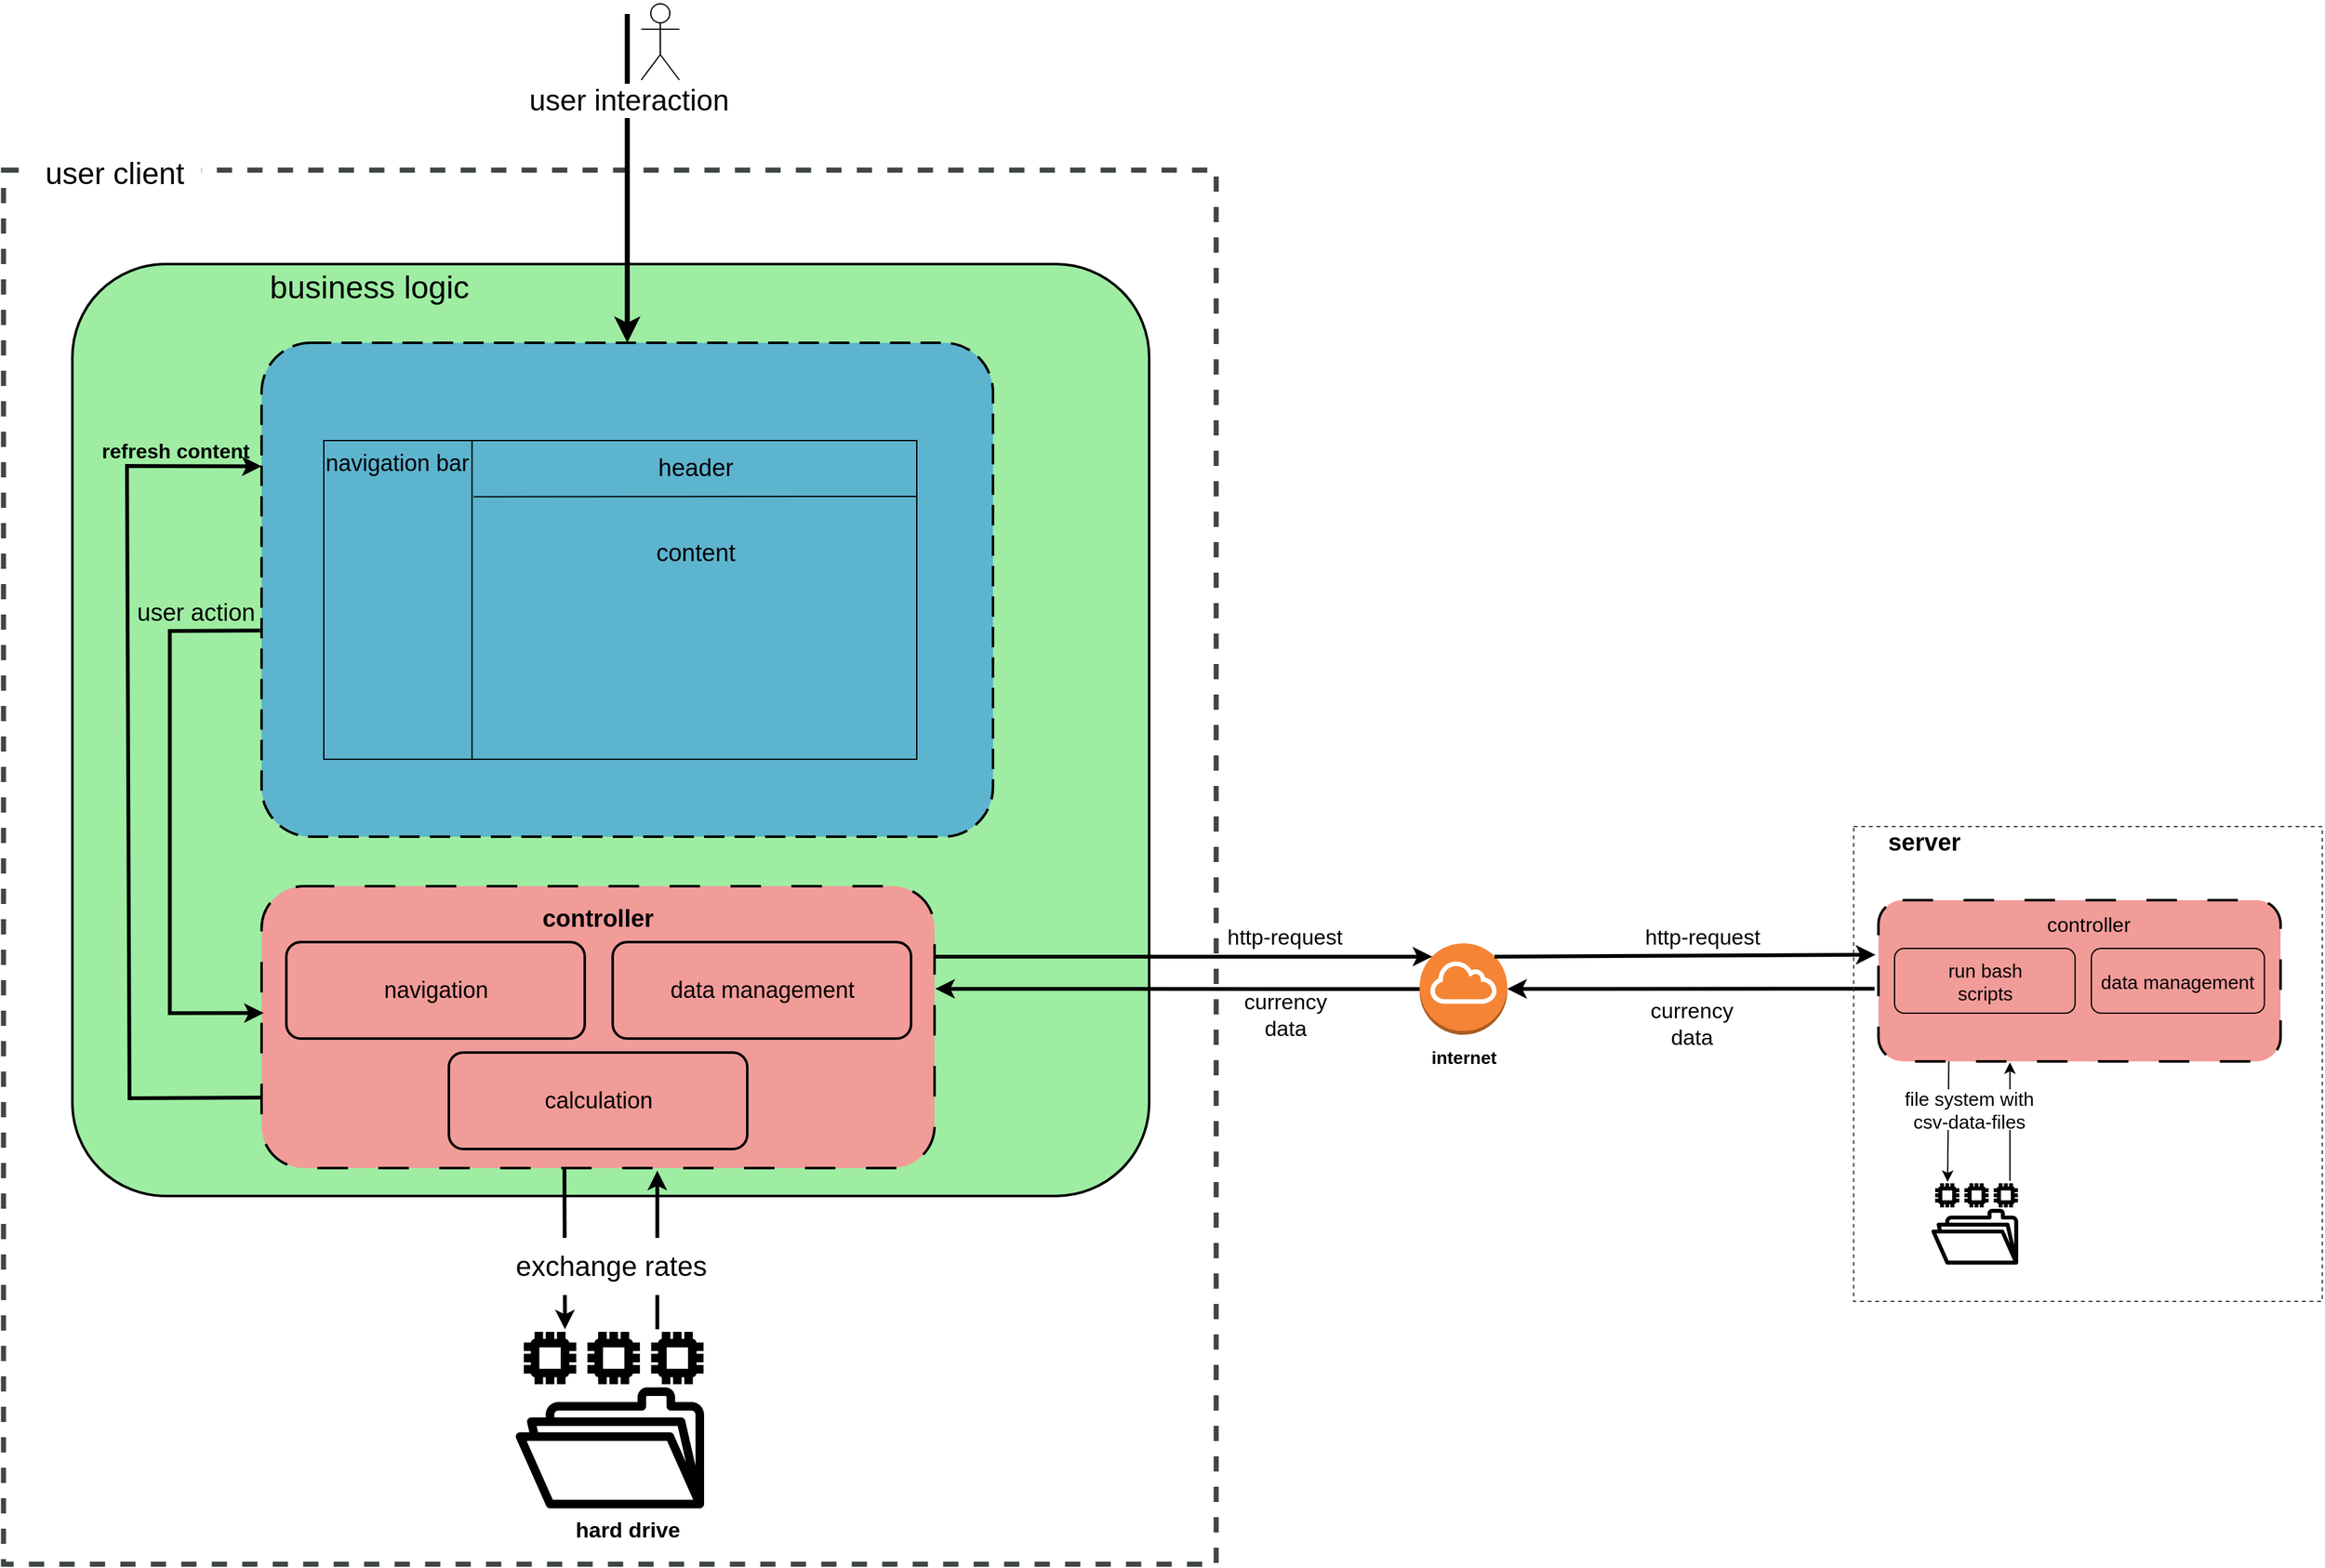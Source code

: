 <mxfile version="23.1.5" type="device">
  <diagram name="Seite-1" id="kk1gKKuR4G4Bx_sYt_mi">
    <mxGraphModel dx="3668" dy="1964" grid="0" gridSize="10" guides="1" tooltips="1" connect="1" arrows="1" fold="1" page="0" pageScale="1" pageWidth="827" pageHeight="1169" math="0" shadow="0">
      <root>
        <mxCell id="0" />
        <mxCell id="1" parent="0" />
        <mxCell id="d1ppOq63fAV8sQG7V2ex-4" value="" style="outlineConnect=0;gradientColor=none;html=1;whiteSpace=wrap;fontSize=12;fontStyle=0;strokeColor=#404547;fillColor=none;verticalAlign=top;align=center;fontColor=#879196;dashed=1;spacingTop=3;strokeWidth=4;perimeterSpacing=1;" parent="1" vertex="1">
          <mxGeometry x="-472.24" y="-251" width="955" height="1098" as="geometry" />
        </mxCell>
        <mxCell id="d1ppOq63fAV8sQG7V2ex-8" value="" style="rounded=1;arcSize=10;dashed=0;fillColor=#9eeda3;gradientColor=none;strokeWidth=2;labelBackgroundColor=default;fontColor=default;perimeterSpacing=0;" parent="1" vertex="1">
          <mxGeometry x="-418" y="-177" width="848" height="734" as="geometry" />
        </mxCell>
        <mxCell id="VSt-C1f33TeDTXHxQqLN-4" value="" style="endArrow=classic;html=1;rounded=0;exitX=0.45;exitY=0.994;exitDx=0;exitDy=0;exitPerimeter=0;entryX=0.262;entryY=-0.014;entryDx=0;entryDy=0;entryPerimeter=0;strokeWidth=3;" edge="1" parent="1" source="d1ppOq63fAV8sQG7V2ex-47" target="d1ppOq63fAV8sQG7V2ex-68">
          <mxGeometry width="50" height="50" relative="1" as="geometry">
            <mxPoint x="-687" y="668" as="sourcePoint" />
            <mxPoint x="-637" y="618" as="targetPoint" />
          </mxGeometry>
        </mxCell>
        <mxCell id="VSt-C1f33TeDTXHxQqLN-5" value="" style="endArrow=classic;html=1;rounded=0;entryX=0.588;entryY=1.009;entryDx=0;entryDy=0;entryPerimeter=0;exitX=0.752;exitY=-0.014;exitDx=0;exitDy=0;exitPerimeter=0;strokeWidth=3;" edge="1" parent="1" source="d1ppOq63fAV8sQG7V2ex-68" target="d1ppOq63fAV8sQG7V2ex-47">
          <mxGeometry width="50" height="50" relative="1" as="geometry">
            <mxPoint x="-149" y="750" as="sourcePoint" />
            <mxPoint x="-99" y="700" as="targetPoint" />
          </mxGeometry>
        </mxCell>
        <mxCell id="d1ppOq63fAV8sQG7V2ex-27" value="" style="group;rounded=1;labelBackgroundColor=#0000FF;" parent="1" vertex="1" connectable="0">
          <mxGeometry x="-269" y="-115" width="576" height="389" as="geometry" />
        </mxCell>
        <mxCell id="d1ppOq63fAV8sQG7V2ex-26" value="&lt;font style=&quot;font-size: 18px;&quot;&gt;&lt;b&gt;View&lt;/b&gt;&lt;/font&gt;" style="text;html=1;align=center;verticalAlign=middle;whiteSpace=wrap;rounded=0;fontSize=16;" parent="d1ppOq63fAV8sQG7V2ex-27" vertex="1">
          <mxGeometry x="244.692" y="10.15" width="86.617" height="41.329" as="geometry" />
        </mxCell>
        <mxCell id="d1ppOq63fAV8sQG7V2ex-25" value="" style="rounded=1;arcSize=10;dashed=1;strokeColor=#000000;fillColor=#5DB4CF;gradientColor=none;dashPattern=8 4;strokeWidth=2;labelBackgroundColor=#3DCBFF;" parent="d1ppOq63fAV8sQG7V2ex-27" vertex="1">
          <mxGeometry width="576.0" height="389.0" as="geometry" />
        </mxCell>
        <mxCell id="d1ppOq63fAV8sQG7V2ex-34" value="" style="rounded=0;whiteSpace=wrap;html=1;labelBackgroundColor=#050505;fillColor=none;" parent="d1ppOq63fAV8sQG7V2ex-27" vertex="1">
          <mxGeometry x="49" y="77" width="467" height="251" as="geometry" />
        </mxCell>
        <mxCell id="d1ppOq63fAV8sQG7V2ex-36" value="&lt;font style=&quot;font-size: 19px;&quot;&gt;header&lt;/font&gt;" style="text;html=1;align=center;verticalAlign=middle;whiteSpace=wrap;rounded=0;fontSize=16;" parent="d1ppOq63fAV8sQG7V2ex-27" vertex="1">
          <mxGeometry x="312" y="84" width="60" height="30" as="geometry" />
        </mxCell>
        <mxCell id="d1ppOq63fAV8sQG7V2ex-37" value="" style="endArrow=none;html=1;rounded=0;fontSize=12;startSize=8;endSize=8;exitX=0.25;exitY=1;exitDx=0;exitDy=0;entryX=0.25;entryY=0;entryDx=0;entryDy=0;" parent="d1ppOq63fAV8sQG7V2ex-27" source="d1ppOq63fAV8sQG7V2ex-34" target="d1ppOq63fAV8sQG7V2ex-34" edge="1">
          <mxGeometry width="50" height="50" relative="1" as="geometry">
            <mxPoint x="146" y="220" as="sourcePoint" />
            <mxPoint x="165.75" y="128.0" as="targetPoint" />
          </mxGeometry>
        </mxCell>
        <mxCell id="d1ppOq63fAV8sQG7V2ex-38" value="&lt;font style=&quot;font-size: 18px;&quot;&gt;navigation bar&lt;/font&gt;" style="text;html=1;align=center;verticalAlign=middle;whiteSpace=wrap;rounded=0;fontSize=16;" parent="d1ppOq63fAV8sQG7V2ex-27" vertex="1">
          <mxGeometry x="49" y="80" width="116" height="30" as="geometry" />
        </mxCell>
        <mxCell id="d1ppOq63fAV8sQG7V2ex-39" style="edgeStyle=none;curved=1;rounded=0;orthogonalLoop=1;jettySize=auto;html=1;exitX=0.5;exitY=1;exitDx=0;exitDy=0;fontSize=12;startSize=8;endSize=8;" parent="d1ppOq63fAV8sQG7V2ex-27" source="d1ppOq63fAV8sQG7V2ex-38" target="d1ppOq63fAV8sQG7V2ex-38" edge="1">
          <mxGeometry relative="1" as="geometry" />
        </mxCell>
        <mxCell id="d1ppOq63fAV8sQG7V2ex-43" value="" style="endArrow=none;html=1;rounded=0;fontSize=12;startSize=8;endSize=8;exitX=1;exitY=0.25;exitDx=0;exitDy=0;" parent="d1ppOq63fAV8sQG7V2ex-27" edge="1">
          <mxGeometry width="50" height="50" relative="1" as="geometry">
            <mxPoint x="516.0" y="121" as="sourcePoint" />
            <mxPoint x="167" y="121.25" as="targetPoint" />
          </mxGeometry>
        </mxCell>
        <mxCell id="d1ppOq63fAV8sQG7V2ex-46" value="&lt;font style=&quot;font-size: 19px;&quot;&gt;content&lt;/font&gt;" style="text;html=1;align=center;verticalAlign=middle;whiteSpace=wrap;rounded=0;" parent="d1ppOq63fAV8sQG7V2ex-27" vertex="1">
          <mxGeometry x="312" y="151" width="60" height="30" as="geometry" />
        </mxCell>
        <mxCell id="d1ppOq63fAV8sQG7V2ex-12" value="" style="shape=image;html=1;verticalAlign=top;verticalLabelPosition=bottom;labelBackgroundColor=none;imageAspect=0;aspect=fixed;image=https://cdn3.iconfinder.com/data/icons/brands-pack/240/android-128.png;imageBackground=none;fontColor=#E6E6E6;" parent="1" vertex="1">
          <mxGeometry x="-346.998" y="-208.998" width="81.463" height="81.463" as="geometry" />
        </mxCell>
        <mxCell id="d1ppOq63fAV8sQG7V2ex-5" value="&lt;font style=&quot;font-size: 24px;&quot;&gt;user client&lt;/font&gt;" style="text;html=1;align=center;verticalAlign=middle;whiteSpace=wrap;rounded=0;fontSize=16;fillColor=default;" parent="1" vertex="1">
          <mxGeometry x="-453" y="-267" width="136.53" height="37.91" as="geometry" />
        </mxCell>
        <mxCell id="d1ppOq63fAV8sQG7V2ex-45" value="&lt;font style=&quot;font-size: 25px;&quot;&gt;business logic&lt;/font&gt;" style="text;html=1;align=center;verticalAlign=middle;whiteSpace=wrap;rounded=0;" parent="1" vertex="1">
          <mxGeometry x="-265.54" y="-175.0" width="164" height="30" as="geometry" />
        </mxCell>
        <mxCell id="d1ppOq63fAV8sQG7V2ex-22" value="" style="endArrow=classic;html=1;rounded=0;fontSize=19;startSize=8;endSize=8;entryX=0.5;entryY=0;entryDx=0;entryDy=0;strokeWidth=4;" parent="1" target="d1ppOq63fAV8sQG7V2ex-25" edge="1">
          <mxGeometry width="50" height="50" relative="1" as="geometry">
            <mxPoint x="19" y="-374" as="sourcePoint" />
            <mxPoint x="-17" y="-382" as="targetPoint" />
          </mxGeometry>
        </mxCell>
        <mxCell id="d1ppOq63fAV8sQG7V2ex-31" value="&lt;font style=&quot;font-size: 23px;&quot;&gt;user interaction&lt;/font&gt;" style="edgeLabel;html=1;align=center;verticalAlign=middle;resizable=0;points=[];fontSize=12;" parent="d1ppOq63fAV8sQG7V2ex-22" vertex="1" connectable="0">
          <mxGeometry x="-0.473" y="1" relative="1" as="geometry">
            <mxPoint as="offset" />
          </mxGeometry>
        </mxCell>
        <mxCell id="d1ppOq63fAV8sQG7V2ex-50" value="" style="group" parent="1" vertex="1" connectable="0">
          <mxGeometry x="-269" y="313" width="530" height="222" as="geometry" />
        </mxCell>
        <mxCell id="d1ppOq63fAV8sQG7V2ex-47" value="" style="rounded=1;whiteSpace=wrap;html=1;fillColor=#F19C99;dashed=1;dashPattern=12 12;strokeWidth=2;" parent="d1ppOq63fAV8sQG7V2ex-50" vertex="1">
          <mxGeometry width="530" height="222" as="geometry" />
        </mxCell>
        <mxCell id="d1ppOq63fAV8sQG7V2ex-48" value="&lt;font size=&quot;1&quot;&gt;&lt;b style=&quot;font-size: 19px;&quot;&gt;controller&lt;/b&gt;&lt;/font&gt;" style="text;html=1;align=center;verticalAlign=middle;whiteSpace=wrap;rounded=0;" parent="d1ppOq63fAV8sQG7V2ex-50" vertex="1">
          <mxGeometry x="235" y="11" width="60" height="30" as="geometry" />
        </mxCell>
        <mxCell id="d1ppOq63fAV8sQG7V2ex-51" value="navigation" style="rounded=1;whiteSpace=wrap;html=1;fillColor=none;strokeWidth=2;fontSize=18;" parent="d1ppOq63fAV8sQG7V2ex-50" vertex="1">
          <mxGeometry x="19.5" y="44" width="235" height="76" as="geometry" />
        </mxCell>
        <mxCell id="d1ppOq63fAV8sQG7V2ex-52" value="data management" style="rounded=1;whiteSpace=wrap;html=1;fillColor=none;strokeWidth=2;fontSize=18;" parent="d1ppOq63fAV8sQG7V2ex-50" vertex="1">
          <mxGeometry x="276.5" y="44" width="235" height="76" as="geometry" />
        </mxCell>
        <mxCell id="d1ppOq63fAV8sQG7V2ex-53" value="calculation" style="rounded=1;whiteSpace=wrap;html=1;fillColor=none;strokeWidth=2;fontSize=18;" parent="d1ppOq63fAV8sQG7V2ex-50" vertex="1">
          <mxGeometry x="147.5" y="131" width="235" height="76" as="geometry" />
        </mxCell>
        <mxCell id="d1ppOq63fAV8sQG7V2ex-55" value="" style="endArrow=classic;html=1;rounded=0;exitX=0;exitY=0.75;exitDx=0;exitDy=0;entryX=0;entryY=0.25;entryDx=0;entryDy=0;fontSize=17;strokeWidth=3;" parent="1" source="d1ppOq63fAV8sQG7V2ex-47" target="d1ppOq63fAV8sQG7V2ex-25" edge="1">
          <mxGeometry width="50" height="50" relative="1" as="geometry">
            <mxPoint x="-353" y="68" as="sourcePoint" />
            <mxPoint x="-303" y="18" as="targetPoint" />
            <Array as="points">
              <mxPoint x="-373" y="480" />
              <mxPoint x="-375" y="-18" />
            </Array>
          </mxGeometry>
        </mxCell>
        <mxCell id="d1ppOq63fAV8sQG7V2ex-66" value="&lt;font size=&quot;1&quot;&gt;&lt;b style=&quot;font-size: 16px;&quot;&gt;refresh content&lt;/b&gt;&lt;/font&gt;" style="edgeLabel;html=1;align=center;verticalAlign=middle;resizable=0;points=[];labelBackgroundColor=none;" parent="d1ppOq63fAV8sQG7V2ex-55" vertex="1" connectable="0">
          <mxGeometry x="0.846" relative="1" as="geometry">
            <mxPoint x="-14" y="-12" as="offset" />
          </mxGeometry>
        </mxCell>
        <mxCell id="d1ppOq63fAV8sQG7V2ex-56" value="" style="endArrow=classic;html=1;rounded=0;exitX=-0.005;exitY=0.724;exitDx=0;exitDy=0;entryX=0;entryY=0.45;entryDx=0;entryDy=0;entryPerimeter=0;strokeWidth=3;exitPerimeter=0;" parent="1" edge="1">
          <mxGeometry width="50" height="50" relative="1" as="geometry">
            <mxPoint x="-270.15" y="111.636" as="sourcePoint" />
            <mxPoint x="-267.27" y="412.9" as="targetPoint" />
            <Array as="points">
              <mxPoint x="-341.27" y="112" />
              <mxPoint x="-341.27" y="413" />
            </Array>
          </mxGeometry>
        </mxCell>
        <mxCell id="d1ppOq63fAV8sQG7V2ex-67" value="&lt;font style=&quot;font-size: 19px;&quot;&gt;user action&lt;/font&gt;" style="text;html=1;align=center;verticalAlign=middle;whiteSpace=wrap;rounded=0;" parent="1" vertex="1">
          <mxGeometry x="-372" y="83" width="103" height="30" as="geometry" />
        </mxCell>
        <mxCell id="d1ppOq63fAV8sQG7V2ex-68" value="" style="sketch=0;outlineConnect=0;fontColor=#232F3E;gradientColor=none;fillColor=#000000;strokeColor=none;dashed=0;verticalLabelPosition=bottom;verticalAlign=top;align=center;html=1;fontSize=12;fontStyle=0;aspect=fixed;pointerEvents=1;shape=mxgraph.aws4.file_system;" parent="1" vertex="1">
          <mxGeometry x="-69.0" y="664" width="148.52" height="139" as="geometry" />
        </mxCell>
        <mxCell id="d1ppOq63fAV8sQG7V2ex-72" value="&lt;font style=&quot;font-size: 22px;&quot;&gt;exchange rates&lt;br&gt;&lt;/font&gt;" style="text;html=1;align=center;verticalAlign=middle;whiteSpace=wrap;rounded=0;strokeWidth=2;fillColor=default;" parent="1" vertex="1">
          <mxGeometry x="-72.5" y="590" width="157" height="45" as="geometry" />
        </mxCell>
        <mxCell id="d1ppOq63fAV8sQG7V2ex-73" value="" style="outlineConnect=0;dashed=0;verticalLabelPosition=bottom;verticalAlign=top;align=center;html=1;shape=mxgraph.aws3.internet_gateway;fillColor=#F58534;gradientColor=none;" parent="1" vertex="1">
          <mxGeometry x="643" y="358" width="69" height="72" as="geometry" />
        </mxCell>
        <mxCell id="d1ppOq63fAV8sQG7V2ex-74" value="" style="endArrow=classic;html=1;rounded=0;entryX=0.145;entryY=0.145;entryDx=0;entryDy=0;entryPerimeter=0;exitX=1;exitY=0.25;exitDx=0;exitDy=0;strokeWidth=3;" parent="1" source="d1ppOq63fAV8sQG7V2ex-47" target="d1ppOq63fAV8sQG7V2ex-73" edge="1">
          <mxGeometry width="50" height="50" relative="1" as="geometry">
            <mxPoint x="349" y="451" as="sourcePoint" />
            <mxPoint x="399" y="401" as="targetPoint" />
          </mxGeometry>
        </mxCell>
        <mxCell id="d1ppOq63fAV8sQG7V2ex-75" value="" style="endArrow=classic;html=1;rounded=0;exitX=0;exitY=0.5;exitDx=0;exitDy=0;exitPerimeter=0;entryX=1.001;entryY=0.364;entryDx=0;entryDy=0;entryPerimeter=0;strokeWidth=3;" parent="1" source="d1ppOq63fAV8sQG7V2ex-73" target="d1ppOq63fAV8sQG7V2ex-47" edge="1">
          <mxGeometry width="50" height="50" relative="1" as="geometry">
            <mxPoint x="552" y="575" as="sourcePoint" />
            <mxPoint x="602" y="525" as="targetPoint" />
          </mxGeometry>
        </mxCell>
        <mxCell id="d1ppOq63fAV8sQG7V2ex-76" value="&lt;font style=&quot;font-size: 17px;&quot;&gt;http-request&lt;/font&gt;" style="text;html=1;align=center;verticalAlign=middle;whiteSpace=wrap;rounded=0;" parent="1" vertex="1">
          <mxGeometry x="813" y="339" width="106" height="30" as="geometry" />
        </mxCell>
        <mxCell id="d1ppOq63fAV8sQG7V2ex-77" value="&lt;font style=&quot;font-size: 17px;&quot;&gt;currency data&lt;/font&gt;" style="text;html=1;align=center;verticalAlign=middle;whiteSpace=wrap;rounded=0;" parent="1" vertex="1">
          <mxGeometry x="501.5" y="400" width="71" height="30" as="geometry" />
        </mxCell>
        <mxCell id="d1ppOq63fAV8sQG7V2ex-81" value="" style="endArrow=classic;html=1;rounded=0;exitX=0.855;exitY=0.145;exitDx=0;exitDy=0;exitPerimeter=0;strokeWidth=3;" parent="1" source="d1ppOq63fAV8sQG7V2ex-73" edge="1">
          <mxGeometry width="50" height="50" relative="1" as="geometry">
            <mxPoint x="829" y="523" as="sourcePoint" />
            <mxPoint x="1002" y="367" as="targetPoint" />
          </mxGeometry>
        </mxCell>
        <mxCell id="d1ppOq63fAV8sQG7V2ex-82" value="" style="endArrow=classic;html=1;rounded=0;exitX=0.003;exitY=0.629;exitDx=0;exitDy=0;exitPerimeter=0;strokeWidth=3;" parent="1" edge="1">
          <mxGeometry width="50" height="50" relative="1" as="geometry">
            <mxPoint x="1001.27" y="393.763" as="sourcePoint" />
            <mxPoint x="712" y="393.88" as="targetPoint" />
          </mxGeometry>
        </mxCell>
        <mxCell id="d1ppOq63fAV8sQG7V2ex-84" value="&lt;font style=&quot;font-size: 17px;&quot;&gt;http-request&lt;/font&gt;" style="text;html=1;align=center;verticalAlign=middle;whiteSpace=wrap;rounded=0;" parent="1" vertex="1">
          <mxGeometry x="484" y="339" width="106" height="30" as="geometry" />
        </mxCell>
        <mxCell id="d1ppOq63fAV8sQG7V2ex-85" value="&lt;font style=&quot;font-size: 17px;&quot;&gt;currency data&lt;/font&gt;" style="text;html=1;align=center;verticalAlign=middle;whiteSpace=wrap;rounded=0;" parent="1" vertex="1">
          <mxGeometry x="822" y="407" width="71" height="30" as="geometry" />
        </mxCell>
        <mxCell id="d1ppOq63fAV8sQG7V2ex-86" value="&lt;font style=&quot;font-size: 14px;&quot;&gt;&lt;b&gt;internet&lt;/b&gt;&lt;/font&gt;" style="text;html=1;align=center;verticalAlign=middle;whiteSpace=wrap;rounded=0;" parent="1" vertex="1">
          <mxGeometry x="647.5" y="433" width="60" height="30" as="geometry" />
        </mxCell>
        <mxCell id="d1ppOq63fAV8sQG7V2ex-93" value="&lt;font style=&quot;font-size: 17px;&quot;&gt;&lt;b&gt;hard drive&lt;/b&gt;&lt;/font&gt;" style="text;html=1;align=center;verticalAlign=middle;whiteSpace=wrap;rounded=0;" parent="1" vertex="1">
          <mxGeometry x="-38.5" y="806" width="115" height="30" as="geometry" />
        </mxCell>
        <mxCell id="d1ppOq63fAV8sQG7V2ex-78" value="" style="rounded=0;whiteSpace=wrap;html=1;dashed=1;fillColor=none;strokeColor=#36393d;" parent="1" vertex="1">
          <mxGeometry x="984.84" y="266" width="369" height="374" as="geometry" />
        </mxCell>
        <mxCell id="d1ppOq63fAV8sQG7V2ex-79" value="&lt;font style=&quot;font-size: 19px;&quot;&gt;&lt;b&gt;server&lt;/b&gt;&lt;/font&gt;" style="text;html=1;align=center;verticalAlign=middle;whiteSpace=wrap;rounded=0;fillColor=none;" parent="1" vertex="1">
          <mxGeometry x="984.843" y="260" width="110.998" height="37" as="geometry" />
        </mxCell>
        <mxCell id="d1ppOq63fAV8sQG7V2ex-94" value="" style="outlineConnect=0;fontColor=#232F3E;gradientColor=none;fillColor=#000000;strokeColor=none;dashed=0;verticalLabelPosition=bottom;verticalAlign=top;align=center;html=1;fontSize=12;fontStyle=0;aspect=fixed;pointerEvents=1;shape=mxgraph.aws4.file_system;perimeterSpacing=0;shadow=0;" parent="1" vertex="1">
          <mxGeometry x="1046.001" y="547" width="68.373" height="63.995" as="geometry" />
        </mxCell>
        <mxCell id="d1ppOq63fAV8sQG7V2ex-87" value="" style="rounded=1;whiteSpace=wrap;html=1;fillColor=#F19C99;dashed=1;dashPattern=12 12;strokeWidth=2;" parent="1" vertex="1">
          <mxGeometry x="1004.32" y="324" width="316.68" height="127" as="geometry" />
        </mxCell>
        <mxCell id="d1ppOq63fAV8sQG7V2ex-89" value="&lt;font style=&quot;font-size: 16px;&quot;&gt;controller&lt;/font&gt;" style="text;html=1;align=center;verticalAlign=middle;whiteSpace=wrap;rounded=0;" parent="1" vertex="1">
          <mxGeometry x="1141.513" y="328" width="55.648" height="30" as="geometry" />
        </mxCell>
        <mxCell id="d1ppOq63fAV8sQG7V2ex-90" value="" style="rounded=1;whiteSpace=wrap;html=1;fillColor=none;" parent="1" vertex="1">
          <mxGeometry x="1017" y="362" width="142.19" height="51" as="geometry" />
        </mxCell>
        <mxCell id="d1ppOq63fAV8sQG7V2ex-91" value="&lt;font style=&quot;font-size: 15px;&quot;&gt;data management&lt;/font&gt;" style="rounded=1;whiteSpace=wrap;html=1;fillColor=none;" parent="1" vertex="1">
          <mxGeometry x="1172" y="362" width="136.28" height="51" as="geometry" />
        </mxCell>
        <mxCell id="d1ppOq63fAV8sQG7V2ex-92" value="&lt;font style=&quot;font-size: 15px;&quot;&gt;run bash scripts&lt;/font&gt;" style="text;html=1;align=center;verticalAlign=middle;whiteSpace=wrap;rounded=0;" parent="1" vertex="1">
          <mxGeometry x="1036.623" y="372.5" width="102.948" height="30" as="geometry" />
        </mxCell>
        <mxCell id="VSt-C1f33TeDTXHxQqLN-1" value="" style="endArrow=classic;html=1;rounded=0;entryX=0.187;entryY=-0.018;entryDx=0;entryDy=0;entryPerimeter=0;exitX=0.175;exitY=1;exitDx=0;exitDy=0;exitPerimeter=0;" edge="1" parent="1" source="d1ppOq63fAV8sQG7V2ex-87" target="d1ppOq63fAV8sQG7V2ex-94">
          <mxGeometry width="50" height="50" relative="1" as="geometry">
            <mxPoint x="1049" y="436" as="sourcePoint" />
            <mxPoint x="924" y="554" as="targetPoint" />
          </mxGeometry>
        </mxCell>
        <mxCell id="VSt-C1f33TeDTXHxQqLN-2" value="" style="endArrow=classic;html=1;rounded=0;entryX=0.327;entryY=1.006;entryDx=0;entryDy=0;entryPerimeter=0;exitX=0.905;exitY=-0.031;exitDx=0;exitDy=0;exitPerimeter=0;" edge="1" parent="1" source="d1ppOq63fAV8sQG7V2ex-94" target="d1ppOq63fAV8sQG7V2ex-87">
          <mxGeometry width="50" height="50" relative="1" as="geometry">
            <mxPoint x="1108" y="541" as="sourcePoint" />
            <mxPoint x="933" y="523" as="targetPoint" />
          </mxGeometry>
        </mxCell>
        <mxCell id="d1ppOq63fAV8sQG7V2ex-99" value="&lt;font style=&quot;font-size: 15px;&quot;&gt;file system with csv-data-files&lt;/font&gt;" style="text;html=1;align=center;verticalAlign=middle;whiteSpace=wrap;rounded=0;fillColor=default;" parent="1" vertex="1">
          <mxGeometry x="1023" y="473" width="105.96" height="32" as="geometry" />
        </mxCell>
        <mxCell id="VSt-C1f33TeDTXHxQqLN-6" value="" style="shape=umlActor;verticalLabelPosition=bottom;verticalAlign=top;html=1;outlineConnect=0;" vertex="1" parent="1">
          <mxGeometry x="30" y="-382" width="30" height="60" as="geometry" />
        </mxCell>
      </root>
    </mxGraphModel>
  </diagram>
</mxfile>
